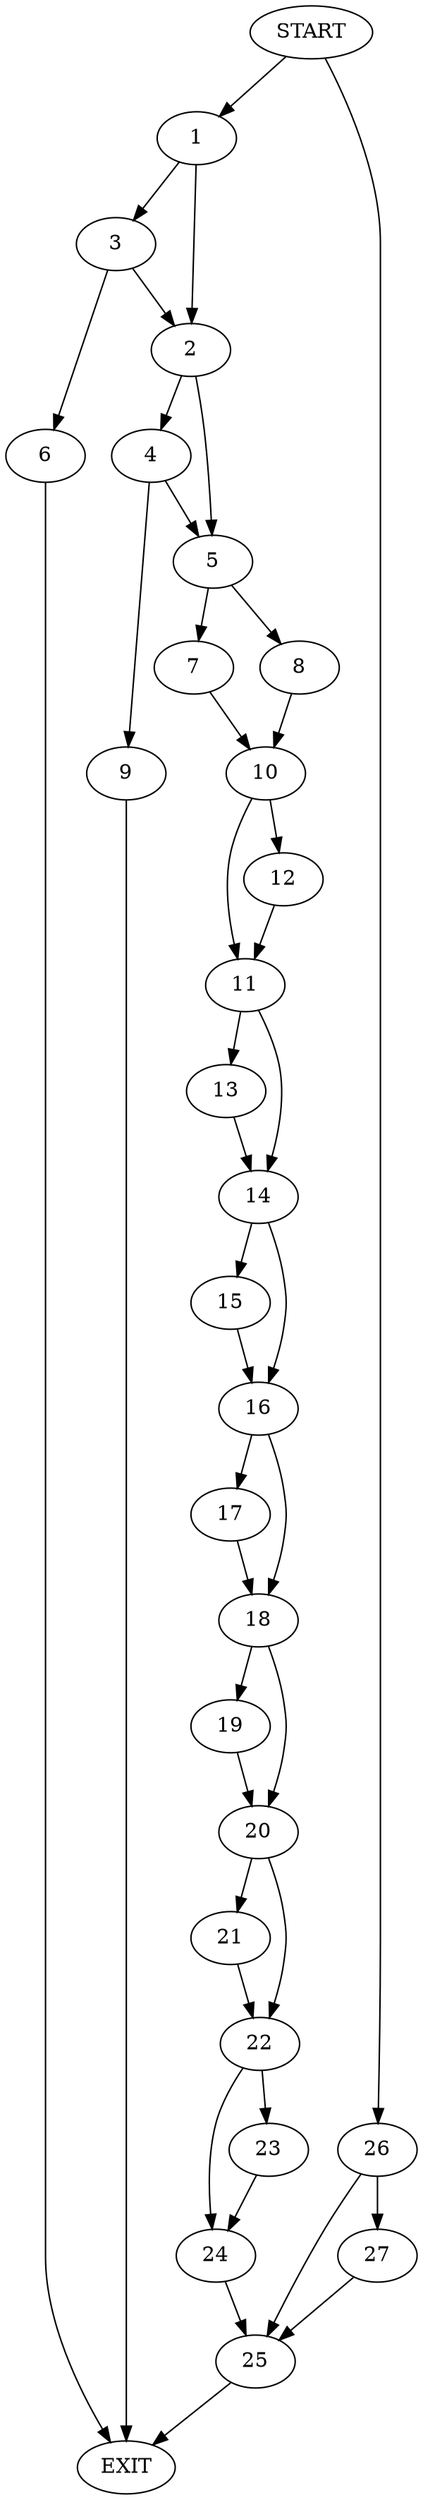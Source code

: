 digraph {
0 [label="START"]
28 [label="EXIT"]
0 -> 1
1 -> 2
1 -> 3
2 -> 4
2 -> 5
3 -> 2
3 -> 6
6 -> 28
5 -> 7
5 -> 8
4 -> 9
4 -> 5
9 -> 28
7 -> 10
8 -> 10
10 -> 11
10 -> 12
11 -> 13
11 -> 14
12 -> 11
14 -> 15
14 -> 16
13 -> 14
16 -> 17
16 -> 18
15 -> 16
17 -> 18
18 -> 19
18 -> 20
20 -> 21
20 -> 22
19 -> 20
21 -> 22
22 -> 23
22 -> 24
24 -> 25
23 -> 24
25 -> 28
0 -> 26
26 -> 25
26 -> 27
27 -> 25
}

